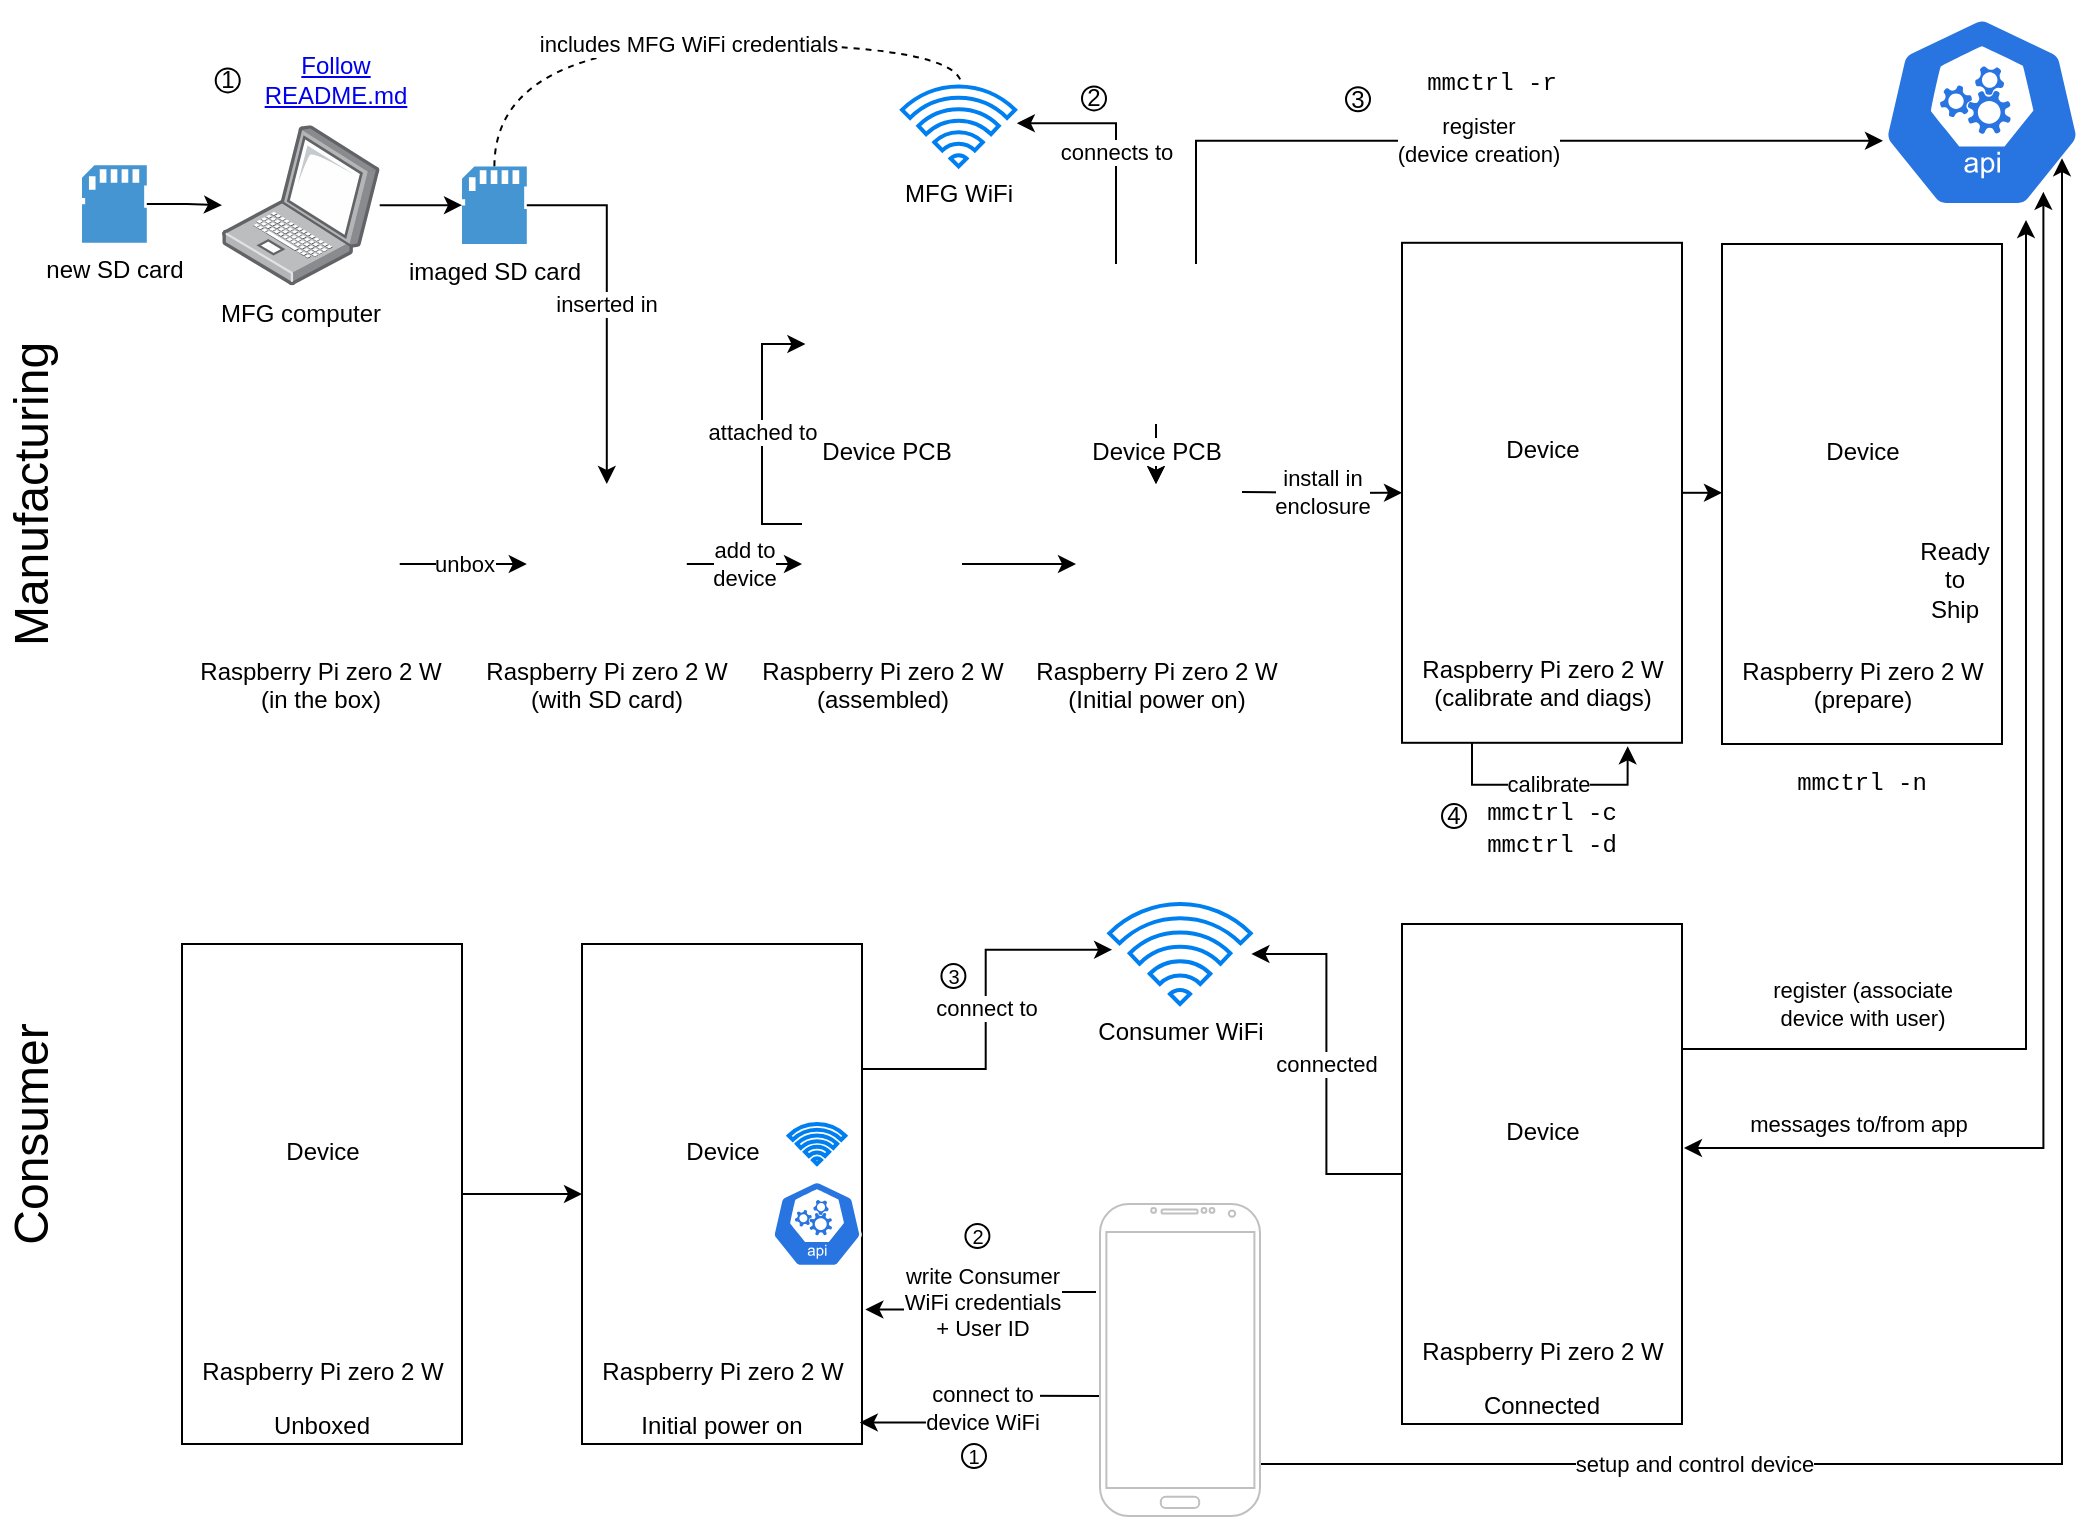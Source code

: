 <mxfile version="24.2.0" type="google" pages="2">
  <diagram id="_6-SYJj8GeqR0tBw9vdf" name="mfg + consumer sequence">
    <mxGraphModel grid="1" page="1" gridSize="10" guides="1" tooltips="1" connect="1" arrows="1" fold="1" pageScale="1" pageWidth="1100" pageHeight="850" math="0" shadow="0">
      <root>
        <mxCell id="0" />
        <mxCell id="1" parent="0" />
        <mxCell id="2HTRzaVqQ2KYLljj5VqZ-11" value="unbox" style="edgeStyle=orthogonalEdgeStyle;rounded=0;orthogonalLoop=1;jettySize=auto;html=1;entryX=0;entryY=0.5;entryDx=0;entryDy=0;" edge="1" parent="1" source="rappBuVn2xcZzMfxdtEI-1" target="2HTRzaVqQ2KYLljj5VqZ-6">
          <mxGeometry relative="1" as="geometry" />
        </mxCell>
        <mxCell id="rappBuVn2xcZzMfxdtEI-1" value="Raspberry Pi zero 2 W&lt;br&gt;(in the box)" style="shape=image;html=1;verticalAlign=top;verticalLabelPosition=bottom;labelBackgroundColor=#ffffff;imageAspect=0;aspect=fixed;image=https://cdn1.iconfinder.com/data/icons/fruit-136/64/Fruit_iconfree_Filled_Outline_raspberry-healthy-organic-food-fruit_icon-128.png" vertex="1" parent="1">
          <mxGeometry x="138.86" y="260" width="80" height="80" as="geometry" />
        </mxCell>
        <mxCell id="2HTRzaVqQ2KYLljj5VqZ-5" style="edgeStyle=orthogonalEdgeStyle;rounded=0;orthogonalLoop=1;jettySize=auto;html=1;" edge="1" parent="1" source="rappBuVn2xcZzMfxdtEI-2" target="2HTRzaVqQ2KYLljj5VqZ-4">
          <mxGeometry relative="1" as="geometry" />
        </mxCell>
        <mxCell id="rappBuVn2xcZzMfxdtEI-2" value="MFG computer" style="image;points=[];aspect=fixed;html=1;align=center;shadow=0;dashed=0;image=img/lib/allied_telesis/computer_and_terminals/Laptop.svg;" vertex="1" parent="1">
          <mxGeometry x="130" y="80.6" width="78.86" height="80" as="geometry" />
        </mxCell>
        <mxCell id="rappBuVn2xcZzMfxdtEI-3" value="Device PCB" style="shape=image;html=1;verticalAlign=top;verticalLabelPosition=bottom;labelBackgroundColor=#ffffff;imageAspect=0;aspect=fixed;image=https://cdn0.iconfinder.com/data/icons/octicons/1024/circuit-board-128.png" vertex="1" parent="1">
          <mxGeometry x="421.71" y="150" width="80" height="80" as="geometry" />
        </mxCell>
        <mxCell id="2HTRzaVqQ2KYLljj5VqZ-3" style="edgeStyle=orthogonalEdgeStyle;rounded=0;orthogonalLoop=1;jettySize=auto;html=1;entryX=0;entryY=0.5;entryDx=0;entryDy=0;entryPerimeter=0;" edge="1" parent="1" source="rappBuVn2xcZzMfxdtEI-5" target="rappBuVn2xcZzMfxdtEI-2">
          <mxGeometry relative="1" as="geometry" />
        </mxCell>
        <mxCell id="rappBuVn2xcZzMfxdtEI-5" value="new SD card" style="pointerEvents=1;shadow=0;dashed=0;html=1;strokeColor=none;fillColor=#4495D1;labelPosition=center;verticalLabelPosition=bottom;verticalAlign=top;align=center;outlineConnect=0;shape=mxgraph.veeam.sd_card;" vertex="1" parent="1">
          <mxGeometry x="60" y="100.6" width="32.4" height="38.8" as="geometry" />
        </mxCell>
        <mxCell id="2HTRzaVqQ2KYLljj5VqZ-1" value="MFG WiFi" style="html=1;verticalLabelPosition=bottom;align=center;labelBackgroundColor=#ffffff;verticalAlign=top;strokeWidth=2;strokeColor=#0080F0;shadow=0;dashed=0;shape=mxgraph.ios7.icons.wifi;pointerEvents=1" vertex="1" parent="1">
          <mxGeometry x="470" y="61.2" width="56.57" height="40" as="geometry" />
        </mxCell>
        <mxCell id="2HTRzaVqQ2KYLljj5VqZ-9" value="inserted in" style="edgeStyle=orthogonalEdgeStyle;rounded=0;orthogonalLoop=1;jettySize=auto;html=1;entryX=0.5;entryY=0;entryDx=0;entryDy=0;" edge="1" parent="1" source="2HTRzaVqQ2KYLljj5VqZ-4" target="2HTRzaVqQ2KYLljj5VqZ-6">
          <mxGeometry relative="1" as="geometry">
            <Array as="points">
              <mxPoint x="322" y="121" />
            </Array>
          </mxGeometry>
        </mxCell>
        <mxCell id="2HTRzaVqQ2KYLljj5VqZ-14" value="includes MFG WiFi credentials" style="edgeStyle=orthogonalEdgeStyle;rounded=0;orthogonalLoop=1;jettySize=auto;html=1;entryX=0.525;entryY=-0.014;entryDx=0;entryDy=0;entryPerimeter=0;endArrow=none;endFill=0;curved=1;dashed=1;" edge="1" parent="1" source="2HTRzaVqQ2KYLljj5VqZ-4" target="2HTRzaVqQ2KYLljj5VqZ-1">
          <mxGeometry relative="1" as="geometry">
            <Array as="points">
              <mxPoint x="266" y="40" />
              <mxPoint x="500" y="40" />
            </Array>
          </mxGeometry>
        </mxCell>
        <mxCell id="2HTRzaVqQ2KYLljj5VqZ-4" value="imaged SD card" style="pointerEvents=1;shadow=0;dashed=0;html=1;strokeColor=none;fillColor=#4495D1;labelPosition=center;verticalLabelPosition=bottom;verticalAlign=top;align=center;outlineConnect=0;shape=mxgraph.veeam.sd_card;" vertex="1" parent="1">
          <mxGeometry x="250" y="101.2" width="32.4" height="38.8" as="geometry" />
        </mxCell>
        <mxCell id="2HTRzaVqQ2KYLljj5VqZ-10" value="connects to" style="edgeStyle=orthogonalEdgeStyle;rounded=0;orthogonalLoop=1;jettySize=auto;html=1;entryX=1.015;entryY=0.46;entryDx=0;entryDy=0;entryPerimeter=0;exitX=0.25;exitY=0;exitDx=0;exitDy=0;" edge="1" parent="1" source="EREeUeVmENVEAvjcl1l2-10" target="2HTRzaVqQ2KYLljj5VqZ-1">
          <mxGeometry x="-0.062" relative="1" as="geometry">
            <mxPoint as="offset" />
            <mxPoint x="595" y="140" as="sourcePoint" />
          </mxGeometry>
        </mxCell>
        <mxCell id="2HTRzaVqQ2KYLljj5VqZ-17" value="add to&lt;br&gt;device" style="edgeStyle=orthogonalEdgeStyle;rounded=0;orthogonalLoop=1;jettySize=auto;html=1;exitX=1;exitY=0.5;exitDx=0;exitDy=0;entryX=0;entryY=0.5;entryDx=0;entryDy=0;" edge="1" parent="1" source="2HTRzaVqQ2KYLljj5VqZ-6" target="2HTRzaVqQ2KYLljj5VqZ-15">
          <mxGeometry relative="1" as="geometry">
            <mxPoint x="688" y="300" as="sourcePoint" />
            <mxPoint x="600" y="300" as="targetPoint" />
            <Array as="points" />
          </mxGeometry>
        </mxCell>
        <mxCell id="2HTRzaVqQ2KYLljj5VqZ-6" value="Raspberry Pi zero 2 W&lt;br&gt;(with SD card)" style="shape=image;html=1;verticalAlign=top;verticalLabelPosition=bottom;labelBackgroundColor=#ffffff;imageAspect=0;aspect=fixed;image=https://cdn1.iconfinder.com/data/icons/fruit-136/64/Fruit_iconfree_Filled_Outline_raspberry-healthy-organic-food-fruit_icon-128.png" vertex="1" parent="1">
          <mxGeometry x="282.4" y="260" width="80" height="80" as="geometry" />
        </mxCell>
        <mxCell id="2HTRzaVqQ2KYLljj5VqZ-16" value="attached to" style="edgeStyle=orthogonalEdgeStyle;rounded=0;orthogonalLoop=1;jettySize=auto;html=1;entryX=0;entryY=0.5;entryDx=0;entryDy=0;exitX=0;exitY=0.25;exitDx=0;exitDy=0;" edge="1" parent="1" source="2HTRzaVqQ2KYLljj5VqZ-15" target="rappBuVn2xcZzMfxdtEI-3">
          <mxGeometry relative="1" as="geometry" />
        </mxCell>
        <mxCell id="2HTRzaVqQ2KYLljj5VqZ-24" value="" style="edgeStyle=orthogonalEdgeStyle;rounded=0;orthogonalLoop=1;jettySize=auto;html=1;entryX=0;entryY=0.5;entryDx=0;entryDy=0;exitX=1;exitY=0.5;exitDx=0;exitDy=0;" edge="1" parent="1" source="EREeUeVmENVEAvjcl1l2-3" target="2HTRzaVqQ2KYLljj5VqZ-25">
          <mxGeometry relative="1" as="geometry">
            <mxPoint x="830" y="300" as="sourcePoint" />
          </mxGeometry>
        </mxCell>
        <mxCell id="EREeUeVmENVEAvjcl1l2-1" value="register&lt;br style=&quot;border-color: var(--border-color);&quot;&gt;(device creation)" style="edgeStyle=orthogonalEdgeStyle;rounded=0;orthogonalLoop=1;jettySize=auto;html=1;exitX=0.75;exitY=0;exitDx=0;exitDy=0;entryX=0.005;entryY=0.63;entryDx=0;entryDy=0;entryPerimeter=0;" edge="1" parent="1" source="EREeUeVmENVEAvjcl1l2-10" target="2HTRzaVqQ2KYLljj5VqZ-20">
          <mxGeometry relative="1" as="geometry">
            <mxPoint x="790" y="260" as="sourcePoint" />
            <Array as="points">
              <mxPoint x="617" y="88" />
            </Array>
          </mxGeometry>
        </mxCell>
        <mxCell id="2HTRzaVqQ2KYLljj5VqZ-54" value="messages to/from app" style="edgeStyle=orthogonalEdgeStyle;rounded=0;orthogonalLoop=1;jettySize=auto;html=1;entryX=1.007;entryY=0.448;entryDx=0;entryDy=0;entryPerimeter=0;startArrow=classic;startFill=1;exitX=0.807;exitY=0.862;exitDx=0;exitDy=0;exitPerimeter=0;" edge="1" parent="1" source="2HTRzaVqQ2KYLljj5VqZ-20" target="2HTRzaVqQ2KYLljj5VqZ-46">
          <mxGeometry x="0.734" y="-12" relative="1" as="geometry">
            <Array as="points">
              <mxPoint x="1041" y="592" />
            </Array>
            <mxPoint as="offset" />
          </mxGeometry>
        </mxCell>
        <mxCell id="2HTRzaVqQ2KYLljj5VqZ-20" value="" style="sketch=0;html=1;dashed=0;whitespace=wrap;fillColor=#2875E2;strokeColor=#ffffff;points=[[0.005,0.63,0],[0.1,0.2,0],[0.9,0.2,0],[0.5,0,0],[0.995,0.63,0],[0.72,0.99,0],[0.5,1,0],[0.28,0.99,0]];verticalLabelPosition=bottom;align=center;verticalAlign=top;shape=mxgraph.kubernetes.icon;prIcon=api" vertex="1" parent="1">
          <mxGeometry x="960" y="19.1" width="100" height="110" as="geometry" />
        </mxCell>
        <mxCell id="2HTRzaVqQ2KYLljj5VqZ-27" value="Unboxed" style="group;verticalAlign=bottom;align=right;fontStyle=0" connectable="0" vertex="1" parent="1">
          <mxGeometry x="110" y="490" width="140" height="250" as="geometry" />
        </mxCell>
        <mxCell id="2HTRzaVqQ2KYLljj5VqZ-28" value="Unboxed" style="rounded=0;whiteSpace=wrap;html=1;align=center;verticalAlign=bottom;fontStyle=0" vertex="1" parent="2HTRzaVqQ2KYLljj5VqZ-27">
          <mxGeometry width="140" height="250" as="geometry" />
        </mxCell>
        <mxCell id="2HTRzaVqQ2KYLljj5VqZ-29" value="Device" style="shape=image;html=1;verticalAlign=top;verticalLabelPosition=bottom;labelBackgroundColor=#ffffff;imageAspect=0;aspect=fixed;image=https://cdn0.iconfinder.com/data/icons/octicons/1024/circuit-board-128.png" vertex="1" parent="2HTRzaVqQ2KYLljj5VqZ-27">
          <mxGeometry x="30" y="10" width="80" height="80" as="geometry" />
        </mxCell>
        <mxCell id="2HTRzaVqQ2KYLljj5VqZ-30" value="Raspberry Pi zero 2 W" style="shape=image;html=1;verticalAlign=top;verticalLabelPosition=bottom;labelBackgroundColor=#ffffff;imageAspect=0;aspect=fixed;image=https://cdn1.iconfinder.com/data/icons/fruit-136/64/Fruit_iconfree_Filled_Outline_raspberry-healthy-organic-food-fruit_icon-128.png" vertex="1" parent="2HTRzaVqQ2KYLljj5VqZ-27">
          <mxGeometry x="30" y="120" width="80" height="80" as="geometry" />
        </mxCell>
        <mxCell id="2HTRzaVqQ2KYLljj5VqZ-31" value="&lt;font style=&quot;font-size: 24px;&quot;&gt;Manufacturing&lt;/font&gt;" style="text;html=1;strokeColor=none;fillColor=none;align=center;verticalAlign=middle;whiteSpace=wrap;rounded=0;rotation=-90;" vertex="1" parent="1">
          <mxGeometry x="-60" y="250" width="190" height="30" as="geometry" />
        </mxCell>
        <mxCell id="2HTRzaVqQ2KYLljj5VqZ-32" value="&lt;font style=&quot;font-size: 24px;&quot;&gt;Consumer&lt;/font&gt;" style="text;html=1;strokeColor=none;fillColor=none;align=center;verticalAlign=middle;whiteSpace=wrap;rounded=0;rotation=-90;" vertex="1" parent="1">
          <mxGeometry x="-60" y="570" width="190" height="30" as="geometry" />
        </mxCell>
        <mxCell id="2HTRzaVqQ2KYLljj5VqZ-44" value="connect to" style="edgeStyle=orthogonalEdgeStyle;rounded=0;orthogonalLoop=1;jettySize=auto;html=1;entryX=0.02;entryY=0.457;entryDx=0;entryDy=0;entryPerimeter=0;exitX=1;exitY=0.25;exitDx=0;exitDy=0;" edge="1" parent="1" source="2HTRzaVqQ2KYLljj5VqZ-34" target="2HTRzaVqQ2KYLljj5VqZ-40">
          <mxGeometry relative="1" as="geometry" />
        </mxCell>
        <mxCell id="2HTRzaVqQ2KYLljj5VqZ-34" value="Initial power on" style="rounded=0;whiteSpace=wrap;html=1;align=center;verticalAlign=bottom;fontStyle=0" vertex="1" parent="1">
          <mxGeometry x="310" y="490" width="140" height="250" as="geometry" />
        </mxCell>
        <mxCell id="2HTRzaVqQ2KYLljj5VqZ-35" value="Device" style="shape=image;html=1;verticalAlign=top;verticalLabelPosition=bottom;labelBackgroundColor=#ffffff;imageAspect=0;aspect=fixed;image=https://cdn0.iconfinder.com/data/icons/octicons/1024/circuit-board-128.png" vertex="1" parent="1">
          <mxGeometry x="340" y="500" width="80" height="80" as="geometry" />
        </mxCell>
        <mxCell id="2HTRzaVqQ2KYLljj5VqZ-36" value="Raspberry Pi zero 2 W" style="shape=image;html=1;verticalAlign=top;verticalLabelPosition=bottom;labelBackgroundColor=#ffffff;imageAspect=0;aspect=fixed;image=https://cdn1.iconfinder.com/data/icons/fruit-136/64/Fruit_iconfree_Filled_Outline_raspberry-healthy-organic-food-fruit_icon-128.png" vertex="1" parent="1">
          <mxGeometry x="340" y="610" width="80" height="80" as="geometry" />
        </mxCell>
        <mxCell id="2HTRzaVqQ2KYLljj5VqZ-37" value="" style="sketch=0;html=1;dashed=0;whitespace=wrap;fillColor=#2875E2;strokeColor=#ffffff;points=[[0.005,0.63,0],[0.1,0.2,0],[0.9,0.2,0],[0.5,0,0],[0.995,0.63,0],[0.72,0.99,0],[0.5,1,0],[0.28,0.99,0]];verticalLabelPosition=bottom;align=center;verticalAlign=top;shape=mxgraph.kubernetes.icon;prIcon=api" vertex="1" parent="1">
          <mxGeometry x="405" y="600" width="45" height="60" as="geometry" />
        </mxCell>
        <mxCell id="2HTRzaVqQ2KYLljj5VqZ-38" value="" style="html=1;verticalLabelPosition=bottom;align=center;labelBackgroundColor=#ffffff;verticalAlign=top;strokeWidth=2;strokeColor=#0080F0;shadow=0;dashed=0;shape=mxgraph.ios7.icons.wifi;pointerEvents=1" vertex="1" parent="1">
          <mxGeometry x="413.36" y="580" width="28.29" height="20" as="geometry" />
        </mxCell>
        <mxCell id="2HTRzaVqQ2KYLljj5VqZ-42" value="connect to&lt;br&gt;device WiFi" style="edgeStyle=orthogonalEdgeStyle;rounded=0;orthogonalLoop=1;jettySize=auto;html=1;entryX=0.992;entryY=0.957;entryDx=0;entryDy=0;exitX=0.025;exitY=0.615;exitDx=0;exitDy=0;exitPerimeter=0;entryPerimeter=0;" edge="1" parent="1" source="2HTRzaVqQ2KYLljj5VqZ-52" target="2HTRzaVqQ2KYLljj5VqZ-34">
          <mxGeometry relative="1" as="geometry" />
        </mxCell>
        <mxCell id="2HTRzaVqQ2KYLljj5VqZ-43" value="write Consumer&lt;br&gt;WiFi credentials &lt;br&gt;+ User ID" style="edgeStyle=orthogonalEdgeStyle;rounded=0;orthogonalLoop=1;jettySize=auto;html=1;exitX=-0.025;exitY=0.282;exitDx=0;exitDy=0;exitPerimeter=0;entryX=1.012;entryY=0.731;entryDx=0;entryDy=0;entryPerimeter=0;" edge="1" parent="1" source="2HTRzaVqQ2KYLljj5VqZ-52" target="2HTRzaVqQ2KYLljj5VqZ-34">
          <mxGeometry relative="1" as="geometry">
            <Array as="points">
              <mxPoint x="510" y="664" />
              <mxPoint x="510" y="673" />
            </Array>
            <mxPoint x="450" y="610" as="targetPoint" />
          </mxGeometry>
        </mxCell>
        <mxCell id="2HTRzaVqQ2KYLljj5VqZ-40" value="Consumer WiFi" style="html=1;verticalLabelPosition=bottom;align=center;labelBackgroundColor=#ffffff;verticalAlign=top;strokeWidth=2;strokeColor=#0080F0;shadow=0;dashed=0;shape=mxgraph.ios7.icons.wifi;pointerEvents=1" vertex="1" parent="1">
          <mxGeometry x="573.65" y="470" width="70.72" height="50" as="geometry" />
        </mxCell>
        <mxCell id="2HTRzaVqQ2KYLljj5VqZ-45" value="Unboxed" style="group;verticalAlign=bottom;align=right;fontStyle=0" connectable="0" vertex="1" parent="1">
          <mxGeometry x="720" y="480" width="140" height="250" as="geometry" />
        </mxCell>
        <mxCell id="2HTRzaVqQ2KYLljj5VqZ-46" value="Connected" style="rounded=0;whiteSpace=wrap;html=1;align=center;verticalAlign=bottom;fontStyle=0" vertex="1" parent="2HTRzaVqQ2KYLljj5VqZ-45">
          <mxGeometry width="140" height="250" as="geometry" />
        </mxCell>
        <mxCell id="2HTRzaVqQ2KYLljj5VqZ-47" value="Device" style="shape=image;html=1;verticalAlign=top;verticalLabelPosition=bottom;labelBackgroundColor=#ffffff;imageAspect=0;aspect=fixed;image=https://cdn0.iconfinder.com/data/icons/octicons/1024/circuit-board-128.png" vertex="1" parent="2HTRzaVqQ2KYLljj5VqZ-45">
          <mxGeometry x="30" y="10" width="80" height="80" as="geometry" />
        </mxCell>
        <mxCell id="2HTRzaVqQ2KYLljj5VqZ-48" value="Raspberry Pi zero 2 W" style="shape=image;html=1;verticalAlign=top;verticalLabelPosition=bottom;labelBackgroundColor=#ffffff;imageAspect=0;aspect=fixed;image=https://cdn1.iconfinder.com/data/icons/fruit-136/64/Fruit_iconfree_Filled_Outline_raspberry-healthy-organic-food-fruit_icon-128.png" vertex="1" parent="2HTRzaVqQ2KYLljj5VqZ-45">
          <mxGeometry x="30" y="120" width="80" height="80" as="geometry" />
        </mxCell>
        <mxCell id="2HTRzaVqQ2KYLljj5VqZ-49" value="connected" style="edgeStyle=orthogonalEdgeStyle;rounded=0;orthogonalLoop=1;jettySize=auto;html=1;entryX=1.005;entryY=0.5;entryDx=0;entryDy=0;entryPerimeter=0;" edge="1" parent="1" source="2HTRzaVqQ2KYLljj5VqZ-46" target="2HTRzaVqQ2KYLljj5VqZ-40">
          <mxGeometry relative="1" as="geometry" />
        </mxCell>
        <mxCell id="2HTRzaVqQ2KYLljj5VqZ-50" value="register (associate&lt;br&gt;device with user)" style="edgeStyle=orthogonalEdgeStyle;rounded=0;orthogonalLoop=1;jettySize=auto;html=1;entryX=0.72;entryY=0.99;entryDx=0;entryDy=0;entryPerimeter=0;exitX=1;exitY=0.25;exitDx=0;exitDy=0;" edge="1" parent="1" source="2HTRzaVqQ2KYLljj5VqZ-46" target="2HTRzaVqQ2KYLljj5VqZ-20">
          <mxGeometry x="-0.693" y="23" relative="1" as="geometry">
            <Array as="points">
              <mxPoint x="1032" y="542" />
            </Array>
            <mxPoint as="offset" />
          </mxGeometry>
        </mxCell>
        <mxCell id="2HTRzaVqQ2KYLljj5VqZ-53" value="setup and control device" style="edgeStyle=orthogonalEdgeStyle;rounded=0;orthogonalLoop=1;jettySize=auto;html=1;entryX=0.893;entryY=0.709;entryDx=0;entryDy=0;entryPerimeter=0;" edge="1" parent="1" source="2HTRzaVqQ2KYLljj5VqZ-52" target="2HTRzaVqQ2KYLljj5VqZ-20">
          <mxGeometry x="-0.589" relative="1" as="geometry">
            <Array as="points">
              <mxPoint x="1050" y="750" />
              <mxPoint x="1050" y="97" />
            </Array>
            <mxPoint as="offset" />
          </mxGeometry>
        </mxCell>
        <mxCell id="2HTRzaVqQ2KYLljj5VqZ-52" value="" style="verticalLabelPosition=bottom;verticalAlign=top;html=1;shadow=0;dashed=0;strokeWidth=1;shape=mxgraph.android.phone2;strokeColor=#c0c0c0;" vertex="1" parent="1">
          <mxGeometry x="569" y="620" width="80" height="156" as="geometry" />
        </mxCell>
        <mxCell id="EREeUeVmENVEAvjcl1l2-2" value="" style="group" connectable="0" vertex="1" parent="1">
          <mxGeometry x="720" y="139.4" width="140" height="250" as="geometry" />
        </mxCell>
        <mxCell id="EREeUeVmENVEAvjcl1l2-3" value="" style="rounded=0;whiteSpace=wrap;html=1;" vertex="1" parent="EREeUeVmENVEAvjcl1l2-2">
          <mxGeometry width="140" height="250" as="geometry" />
        </mxCell>
        <mxCell id="EREeUeVmENVEAvjcl1l2-4" value="Device" style="shape=image;html=1;verticalAlign=top;verticalLabelPosition=bottom;labelBackgroundColor=#ffffff;imageAspect=0;aspect=fixed;image=https://cdn0.iconfinder.com/data/icons/octicons/1024/circuit-board-128.png" vertex="1" parent="EREeUeVmENVEAvjcl1l2-2">
          <mxGeometry x="30" y="10" width="80" height="80" as="geometry" />
        </mxCell>
        <mxCell id="EREeUeVmENVEAvjcl1l2-5" value="Raspberry Pi zero 2 W&lt;br&gt;(calibrate and diags)" style="shape=image;html=1;verticalAlign=top;verticalLabelPosition=bottom;labelBackgroundColor=#ffffff;imageAspect=0;aspect=fixed;image=https://cdn1.iconfinder.com/data/icons/fruit-136/64/Fruit_iconfree_Filled_Outline_raspberry-healthy-organic-food-fruit_icon-128.png" vertex="1" parent="EREeUeVmENVEAvjcl1l2-2">
          <mxGeometry x="30" y="120" width="80" height="80" as="geometry" />
        </mxCell>
        <mxCell id="3_XKQKIbmAIE_FWWQeuR-3" value="calibrate" style="edgeStyle=orthogonalEdgeStyle;rounded=0;orthogonalLoop=1;jettySize=auto;html=1;entryX=0.806;entryY=1.007;entryDx=0;entryDy=0;exitX=0.25;exitY=1;exitDx=0;exitDy=0;entryPerimeter=0;" edge="1" parent="EREeUeVmENVEAvjcl1l2-2" source="EREeUeVmENVEAvjcl1l2-3" target="EREeUeVmENVEAvjcl1l2-3">
          <mxGeometry relative="1" as="geometry">
            <Array as="points">
              <mxPoint x="35" y="271" />
              <mxPoint x="113" y="271" />
            </Array>
            <mxPoint x="-158" y="250.6" as="sourcePoint" />
            <mxPoint x="-88" y="250.6" as="targetPoint" />
          </mxGeometry>
        </mxCell>
        <mxCell id="EREeUeVmENVEAvjcl1l2-12" style="edgeStyle=orthogonalEdgeStyle;rounded=0;orthogonalLoop=1;jettySize=auto;html=1;entryX=0;entryY=0.5;entryDx=0;entryDy=0;" edge="1" parent="1" source="2HTRzaVqQ2KYLljj5VqZ-15" target="EREeUeVmENVEAvjcl1l2-11">
          <mxGeometry relative="1" as="geometry">
            <mxPoint x="560" y="265" as="targetPoint" />
          </mxGeometry>
        </mxCell>
        <mxCell id="2HTRzaVqQ2KYLljj5VqZ-15" value="Raspberry Pi zero 2 W&lt;br&gt;(assembled)" style="shape=image;html=1;verticalAlign=top;verticalLabelPosition=bottom;labelBackgroundColor=#ffffff;imageAspect=0;aspect=fixed;image=https://cdn1.iconfinder.com/data/icons/fruit-136/64/Fruit_iconfree_Filled_Outline_raspberry-healthy-organic-food-fruit_icon-128.png" vertex="1" parent="1">
          <mxGeometry x="420.0" y="260" width="80" height="80" as="geometry" />
        </mxCell>
        <mxCell id="EREeUeVmENVEAvjcl1l2-13" value="install in&lt;br&gt;enclosure" style="edgeStyle=orthogonalEdgeStyle;rounded=0;orthogonalLoop=1;jettySize=auto;html=1;entryX=0;entryY=0.5;entryDx=0;entryDy=0;" edge="1" parent="1" target="EREeUeVmENVEAvjcl1l2-3">
          <mxGeometry relative="1" as="geometry">
            <mxPoint x="640" y="264" as="sourcePoint" />
          </mxGeometry>
        </mxCell>
        <mxCell id="EREeUeVmENVEAvjcl1l2-15" value="" style="group" connectable="0" vertex="1" parent="1">
          <mxGeometry x="880" y="140" width="140" height="250" as="geometry" />
        </mxCell>
        <mxCell id="2HTRzaVqQ2KYLljj5VqZ-25" value="" style="rounded=0;whiteSpace=wrap;html=1;" vertex="1" parent="EREeUeVmENVEAvjcl1l2-15">
          <mxGeometry width="140" height="250" as="geometry" />
        </mxCell>
        <mxCell id="2HTRzaVqQ2KYLljj5VqZ-22" value="Device" style="shape=image;html=1;verticalAlign=top;verticalLabelPosition=bottom;labelBackgroundColor=#ffffff;imageAspect=0;aspect=fixed;image=https://cdn0.iconfinder.com/data/icons/octicons/1024/circuit-board-128.png" vertex="1" parent="EREeUeVmENVEAvjcl1l2-15">
          <mxGeometry x="30" y="10" width="80" height="80" as="geometry" />
        </mxCell>
        <mxCell id="2HTRzaVqQ2KYLljj5VqZ-23" value="Raspberry Pi zero 2 W&lt;br&gt;(prepare)" style="shape=image;html=1;verticalAlign=top;verticalLabelPosition=bottom;labelBackgroundColor=#ffffff;imageAspect=0;aspect=fixed;image=https://cdn1.iconfinder.com/data/icons/fruit-136/64/Fruit_iconfree_Filled_Outline_raspberry-healthy-organic-food-fruit_icon-128.png" vertex="1" parent="EREeUeVmENVEAvjcl1l2-15">
          <mxGeometry x="30" y="120" width="80" height="80" as="geometry" />
        </mxCell>
        <mxCell id="EREeUeVmENVEAvjcl1l2-14" value="Ready&lt;br&gt;to&lt;br&gt;Ship" style="shape=image;html=1;verticalAlign=top;verticalLabelPosition=bottom;labelBackgroundColor=#ffffff;imageAspect=0;aspect=fixed;image=https://cdn2.iconfinder.com/data/icons/boxicons-regular-vol-3/24/bx-package-128.png" vertex="1" parent="EREeUeVmENVEAvjcl1l2-15">
          <mxGeometry x="92" y="92" width="48" height="48" as="geometry" />
        </mxCell>
        <mxCell id="EREeUeVmENVEAvjcl1l2-16" style="edgeStyle=orthogonalEdgeStyle;rounded=0;orthogonalLoop=1;jettySize=auto;html=1;entryX=0;entryY=0.5;entryDx=0;entryDy=0;" edge="1" parent="1" source="2HTRzaVqQ2KYLljj5VqZ-28" target="2HTRzaVqQ2KYLljj5VqZ-34">
          <mxGeometry relative="1" as="geometry" />
        </mxCell>
        <mxCell id="EREeUeVmENVEAvjcl1l2-17" value="2" style="ellipse;whiteSpace=wrap;html=1;aspect=fixed;" vertex="1" parent="1">
          <mxGeometry x="560" y="61.2" width="12" height="12" as="geometry" />
        </mxCell>
        <mxCell id="EREeUeVmENVEAvjcl1l2-18" value="3" style="ellipse;whiteSpace=wrap;html=1;aspect=fixed;" vertex="1" parent="1">
          <mxGeometry x="692" y="61.6" width="12" height="12" as="geometry" />
        </mxCell>
        <mxCell id="AW7mKYYzNDVskBBEl-be-1" value="1" style="ellipse;whiteSpace=wrap;html=1;aspect=fixed;fontSize=10;" vertex="1" parent="1">
          <mxGeometry x="500.0" y="740" width="12" height="12" as="geometry" />
        </mxCell>
        <mxCell id="AW7mKYYzNDVskBBEl-be-2" value="2" style="ellipse;whiteSpace=wrap;html=1;aspect=fixed;fontSize=10;" vertex="1" parent="1">
          <mxGeometry x="501.71" y="630" width="12" height="12" as="geometry" />
        </mxCell>
        <mxCell id="AW7mKYYzNDVskBBEl-be-3" value="3" style="ellipse;whiteSpace=wrap;html=1;aspect=fixed;fontSize=10;" vertex="1" parent="1">
          <mxGeometry x="489.71" y="500" width="12" height="12" as="geometry" />
        </mxCell>
        <mxCell id="mffoovdQtc5DxTsnuNKi-1" value="&lt;font face=&quot;Courier New&quot;&gt;mmctrl -c&lt;/font&gt;" style="text;html=1;strokeColor=none;fillColor=none;align=center;verticalAlign=middle;whiteSpace=wrap;rounded=0;" vertex="1" parent="1">
          <mxGeometry x="740" y="416" width="110" height="16" as="geometry" />
        </mxCell>
        <mxCell id="mffoovdQtc5DxTsnuNKi-2" value="&lt;font face=&quot;Courier New&quot;&gt;mmctrl -r&lt;/font&gt;" style="text;html=1;strokeColor=none;fillColor=none;align=center;verticalAlign=middle;whiteSpace=wrap;rounded=0;" vertex="1" parent="1">
          <mxGeometry x="710" y="43.6" width="110" height="30" as="geometry" />
        </mxCell>
        <mxCell id="mffoovdQtc5DxTsnuNKi-3" value="&lt;font face=&quot;Courier New&quot;&gt;mmctrl -d&lt;/font&gt;" style="text;html=1;strokeColor=none;fillColor=none;align=center;verticalAlign=middle;whiteSpace=wrap;rounded=0;" vertex="1" parent="1">
          <mxGeometry x="740" y="432" width="110" height="15" as="geometry" />
        </mxCell>
        <mxCell id="mffoovdQtc5DxTsnuNKi-4" value="4" style="ellipse;whiteSpace=wrap;html=1;aspect=fixed;" vertex="1" parent="1">
          <mxGeometry x="740" y="420" width="12" height="12" as="geometry" />
        </mxCell>
        <mxCell id="mffoovdQtc5DxTsnuNKi-5" value="1" style="ellipse;whiteSpace=wrap;html=1;aspect=fixed;" vertex="1" parent="1">
          <mxGeometry x="126.86" y="52.2" width="12" height="12" as="geometry" />
        </mxCell>
        <mxCell id="mffoovdQtc5DxTsnuNKi-6" value="&lt;a href=&quot;https://source.cloud.google.com/mosquitomax-364012/MosquitoMax/+/master:device_controller/README.md&quot;&gt;Follow README.md&lt;/a&gt;" style="text;html=1;strokeColor=none;fillColor=none;align=center;verticalAlign=middle;whiteSpace=wrap;rounded=0;" vertex="1" parent="1">
          <mxGeometry x="142" y="43.2" width="90" height="30" as="geometry" />
        </mxCell>
        <mxCell id="mffoovdQtc5DxTsnuNKi-10" value="" style="edgeStyle=orthogonalEdgeStyle;rounded=0;orthogonalLoop=1;jettySize=auto;html=1;" edge="1" parent="1" source="EREeUeVmENVEAvjcl1l2-10" target="EREeUeVmENVEAvjcl1l2-11">
          <mxGeometry relative="1" as="geometry" />
        </mxCell>
        <mxCell id="mffoovdQtc5DxTsnuNKi-11" value="" style="edgeStyle=orthogonalEdgeStyle;rounded=0;orthogonalLoop=1;jettySize=auto;html=1;" edge="1" parent="1" source="EREeUeVmENVEAvjcl1l2-10" target="EREeUeVmENVEAvjcl1l2-11">
          <mxGeometry relative="1" as="geometry" />
        </mxCell>
        <mxCell id="EREeUeVmENVEAvjcl1l2-10" value="Device PCB" style="shape=image;html=1;verticalAlign=top;verticalLabelPosition=bottom;labelBackgroundColor=#ffffff;imageAspect=0;aspect=fixed;image=https://cdn0.iconfinder.com/data/icons/octicons/1024/circuit-board-128.png" vertex="1" parent="1">
          <mxGeometry x="557" y="150" width="80" height="80" as="geometry" />
        </mxCell>
        <mxCell id="EREeUeVmENVEAvjcl1l2-11" value="Raspberry Pi zero 2 W&lt;br&gt;(Initial power on)" style="shape=image;html=1;verticalAlign=top;verticalLabelPosition=bottom;labelBackgroundColor=#ffffff;imageAspect=0;aspect=fixed;image=https://cdn1.iconfinder.com/data/icons/fruit-136/64/Fruit_iconfree_Filled_Outline_raspberry-healthy-organic-food-fruit_icon-128.png" vertex="1" parent="1">
          <mxGeometry x="557" y="260" width="80" height="80" as="geometry" />
        </mxCell>
        <mxCell id="mffoovdQtc5DxTsnuNKi-12" value="&lt;font face=&quot;Courier New&quot;&gt;mmctrl -n&lt;/font&gt;" style="text;html=1;strokeColor=none;fillColor=none;align=center;verticalAlign=middle;whiteSpace=wrap;rounded=0;" vertex="1" parent="1">
          <mxGeometry x="895" y="401" width="110" height="15" as="geometry" />
        </mxCell>
      </root>
    </mxGraphModel>
  </diagram>
  <diagram id="DfeSB-K8MPAX86OK0JnR" name="consumer setup app flow">
    <mxGraphModel grid="1" page="1" gridSize="10" guides="1" tooltips="1" connect="1" arrows="1" fold="1" pageScale="1" pageWidth="850" pageHeight="1100" math="0" shadow="0">
      <root>
        <mxCell id="0" />
        <mxCell id="1" parent="0" />
        <mxCell id="vknHuXQ1hQmmTv8hNad_-5" style="edgeStyle=orthogonalEdgeStyle;rounded=0;orthogonalLoop=1;jettySize=auto;html=1;" edge="1" parent="1" source="vknHuXQ1hQmmTv8hNad_-1" target="vknHuXQ1hQmmTv8hNad_-2">
          <mxGeometry relative="1" as="geometry" />
        </mxCell>
        <mxCell id="vknHuXQ1hQmmTv8hNad_-1" value="User plug in device, wait for solid white LED" style="ellipse;whiteSpace=wrap;html=1;" vertex="1" parent="1">
          <mxGeometry x="205" y="50" width="120" height="80" as="geometry" />
        </mxCell>
        <mxCell id="PahIFVY987cNCxwHOM6D-11" style="edgeStyle=orthogonalEdgeStyle;rounded=0;orthogonalLoop=1;jettySize=auto;html=1;" edge="1" parent="1" source="vknHuXQ1hQmmTv8hNad_-2" target="PahIFVY987cNCxwHOM6D-1">
          <mxGeometry relative="1" as="geometry" />
        </mxCell>
        <mxCell id="vknHuXQ1hQmmTv8hNad_-2" value="User press reset button until LED flashes blue" style="ellipse;whiteSpace=wrap;html=1;" vertex="1" parent="1">
          <mxGeometry x="205" y="160" width="120" height="80" as="geometry" />
        </mxCell>
        <mxCell id="PahIFVY987cNCxwHOM6D-13" style="edgeStyle=orthogonalEdgeStyle;rounded=0;orthogonalLoop=1;jettySize=auto;html=1;entryX=0;entryY=0.5;entryDx=0;entryDy=0;" edge="1" parent="1" source="vknHuXQ1hQmmTv8hNad_-3" target="PahIFVY987cNCxwHOM6D-2">
          <mxGeometry relative="1" as="geometry" />
        </mxCell>
        <mxCell id="vknHuXQ1hQmmTv8hNad_-3" value="User selects desired WiFi the device should connect to and provides the password" style="ellipse;whiteSpace=wrap;html=1;" vertex="1" parent="1">
          <mxGeometry x="168.75" y="360" width="190" height="80" as="geometry" />
        </mxCell>
        <mxCell id="PahIFVY987cNCxwHOM6D-9" style="edgeStyle=orthogonalEdgeStyle;rounded=0;orthogonalLoop=1;jettySize=auto;html=1;entryX=0.5;entryY=0;entryDx=0;entryDy=0;" edge="1" parent="1" source="vknHuXQ1hQmmTv8hNad_-4" target="PahIFVY987cNCxwHOM6D-6">
          <mxGeometry relative="1" as="geometry" />
        </mxCell>
        <mxCell id="vknHuXQ1hQmmTv8hNad_-4" value="app connects to &quot;mm_device&quot;" style="ellipse;whiteSpace=wrap;html=1;" vertex="1" parent="1">
          <mxGeometry x="205.63" y="470" width="116.25" height="60" as="geometry" />
        </mxCell>
        <mxCell id="PahIFVY987cNCxwHOM6D-12" style="edgeStyle=orthogonalEdgeStyle;rounded=0;orthogonalLoop=1;jettySize=auto;html=1;" edge="1" parent="1" source="PahIFVY987cNCxwHOM6D-1" target="vknHuXQ1hQmmTv8hNad_-3">
          <mxGeometry relative="1" as="geometry">
            <Array as="points">
              <mxPoint x="270" y="370" />
              <mxPoint x="270" y="370" />
            </Array>
          </mxGeometry>
        </mxCell>
        <mxCell id="PahIFVY987cNCxwHOM6D-1" value="Show user available SSIDs and let them choose which SSID the device should connect to" style="ellipse;whiteSpace=wrap;html=1;" vertex="1" parent="1">
          <mxGeometry x="161.25" y="260" width="207.5" height="80" as="geometry" />
        </mxCell>
        <mxCell id="PahIFVY987cNCxwHOM6D-5" style="edgeStyle=orthogonalEdgeStyle;rounded=0;orthogonalLoop=1;jettySize=auto;html=1;entryX=0;entryY=0.5;entryDx=0;entryDy=0;" edge="1" parent="1" source="PahIFVY987cNCxwHOM6D-2" target="PahIFVY987cNCxwHOM6D-4">
          <mxGeometry relative="1" as="geometry" />
        </mxCell>
        <mxCell id="PahIFVY987cNCxwHOM6D-14" style="edgeStyle=orthogonalEdgeStyle;rounded=0;orthogonalLoop=1;jettySize=auto;html=1;entryX=1;entryY=0.5;entryDx=0;entryDy=0;exitX=0.5;exitY=1;exitDx=0;exitDy=0;" edge="1" parent="1" source="PahIFVY987cNCxwHOM6D-2" target="vknHuXQ1hQmmTv8hNad_-4">
          <mxGeometry relative="1" as="geometry" />
        </mxCell>
        <mxCell id="PahIFVY987cNCxwHOM6D-2" value="Ask the user for the password for the chosen network" style="ellipse;whiteSpace=wrap;html=1;" vertex="1" parent="1">
          <mxGeometry x="401" y="360" width="127.5" height="80" as="geometry" />
        </mxCell>
        <mxCell id="PahIFVY987cNCxwHOM6D-19" style="edgeStyle=orthogonalEdgeStyle;rounded=0;orthogonalLoop=1;jettySize=auto;html=1;entryX=1;entryY=0.5;entryDx=0;entryDy=0;exitX=0.513;exitY=0.888;exitDx=0;exitDy=0;exitPerimeter=0;dashed=1;" edge="1" parent="1" source="PahIFVY987cNCxwHOM6D-4" target="PahIFVY987cNCxwHOM6D-17">
          <mxGeometry relative="1" as="geometry">
            <Array as="points">
              <mxPoint x="640" y="770" />
            </Array>
          </mxGeometry>
        </mxCell>
        <mxCell id="PahIFVY987cNCxwHOM6D-4" value="Save SSID and password for later" style="shape=document;whiteSpace=wrap;html=1;boundedLbl=1;" vertex="1" parent="1">
          <mxGeometry x="578.5" y="360" width="120" height="80" as="geometry" />
        </mxCell>
        <mxCell id="PahIFVY987cNCxwHOM6D-10" value="[fail]" style="edgeStyle=orthogonalEdgeStyle;rounded=0;orthogonalLoop=1;jettySize=auto;html=1;entryX=0;entryY=0.5;entryDx=0;entryDy=0;" edge="1" parent="1" source="PahIFVY987cNCxwHOM6D-6" target="PahIFVY987cNCxwHOM6D-8">
          <mxGeometry relative="1" as="geometry" />
        </mxCell>
        <mxCell id="PahIFVY987cNCxwHOM6D-15" value="[success]" style="edgeStyle=orthogonalEdgeStyle;rounded=0;orthogonalLoop=1;jettySize=auto;html=1;" edge="1" parent="1" source="PahIFVY987cNCxwHOM6D-6" target="PahIFVY987cNCxwHOM6D-7">
          <mxGeometry relative="1" as="geometry" />
        </mxCell>
        <mxCell id="PahIFVY987cNCxwHOM6D-6" value="" style="rhombus;whiteSpace=wrap;html=1;" vertex="1" parent="1">
          <mxGeometry x="248.75" y="570" width="30" height="30" as="geometry" />
        </mxCell>
        <mxCell id="PahIFVY987cNCxwHOM6D-18" value="" style="edgeStyle=orthogonalEdgeStyle;rounded=0;orthogonalLoop=1;jettySize=auto;html=1;" edge="1" parent="1" source="PahIFVY987cNCxwHOM6D-7" target="PahIFVY987cNCxwHOM6D-17">
          <mxGeometry relative="1" as="geometry" />
        </mxCell>
        <mxCell id="PahIFVY987cNCxwHOM6D-7" value="phone connected to &quot;mm_device&quot;" style="ellipse;whiteSpace=wrap;html=1;" vertex="1" parent="1">
          <mxGeometry x="205" y="640" width="116.25" height="60" as="geometry" />
        </mxCell>
        <mxCell id="PahIFVY987cNCxwHOM6D-16" style="edgeStyle=orthogonalEdgeStyle;rounded=0;orthogonalLoop=1;jettySize=auto;html=1;entryX=1;entryY=0.5;entryDx=0;entryDy=0;exitX=0.5;exitY=1;exitDx=0;exitDy=0;" edge="1" parent="1" source="PahIFVY987cNCxwHOM6D-8" target="PahIFVY987cNCxwHOM6D-7">
          <mxGeometry relative="1" as="geometry" />
        </mxCell>
        <mxCell id="PahIFVY987cNCxwHOM6D-8" value="show instructions and provide link to settings to user can connect to mm_device" style="ellipse;whiteSpace=wrap;html=1;" vertex="1" parent="1">
          <mxGeometry x="358.75" y="547.5" width="180" height="75" as="geometry" />
        </mxCell>
        <mxCell id="PahIFVY987cNCxwHOM6D-21" value="" style="edgeStyle=orthogonalEdgeStyle;rounded=0;orthogonalLoop=1;jettySize=auto;html=1;" edge="1" parent="1" source="PahIFVY987cNCxwHOM6D-17" target="PahIFVY987cNCxwHOM6D-20">
          <mxGeometry relative="1" as="geometry" />
        </mxCell>
        <mxCell id="PahIFVY987cNCxwHOM6D-17" value="Call API to configure device" style="ellipse;whiteSpace=wrap;html=1;" vertex="1" parent="1">
          <mxGeometry x="205" y="740" width="116.25" height="60" as="geometry" />
        </mxCell>
        <mxCell id="PahIFVY987cNCxwHOM6D-23" value="" style="edgeStyle=orthogonalEdgeStyle;rounded=0;orthogonalLoop=1;jettySize=auto;html=1;" edge="1" parent="1" source="PahIFVY987cNCxwHOM6D-20" target="PahIFVY987cNCxwHOM6D-22">
          <mxGeometry relative="1" as="geometry" />
        </mxCell>
        <mxCell id="PahIFVY987cNCxwHOM6D-20" value="Device will not respond to phone, so the app should show a spinning icon" style="ellipse;whiteSpace=wrap;html=1;" vertex="1" parent="1">
          <mxGeometry x="175.63" y="840" width="175" height="70" as="geometry" />
        </mxCell>
        <mxCell id="PahIFVY987cNCxwHOM6D-27" style="edgeStyle=orthogonalEdgeStyle;rounded=0;orthogonalLoop=1;jettySize=auto;html=1;entryX=0.5;entryY=0;entryDx=0;entryDy=0;" edge="1" parent="1" source="PahIFVY987cNCxwHOM6D-22" target="PahIFVY987cNCxwHOM6D-25">
          <mxGeometry relative="1" as="geometry" />
        </mxCell>
        <mxCell id="PahIFVY987cNCxwHOM6D-22" value="Phone should check for owner record to be updated in cloud" style="ellipse;whiteSpace=wrap;html=1;" vertex="1" parent="1">
          <mxGeometry x="191.57" y="950" width="144.37" height="70" as="geometry" />
        </mxCell>
        <mxCell id="PahIFVY987cNCxwHOM6D-30" value="[fail/timeout]" style="edgeStyle=orthogonalEdgeStyle;rounded=0;orthogonalLoop=1;jettySize=auto;html=1;entryX=1;entryY=0.5;entryDx=0;entryDy=0;" edge="1" parent="1" source="PahIFVY987cNCxwHOM6D-25" target="PahIFVY987cNCxwHOM6D-29">
          <mxGeometry relative="1" as="geometry" />
        </mxCell>
        <mxCell id="PahIFVY987cNCxwHOM6D-33" value="[success]" style="edgeStyle=orthogonalEdgeStyle;rounded=0;orthogonalLoop=1;jettySize=auto;html=1;" edge="1" parent="1" source="PahIFVY987cNCxwHOM6D-25" target="PahIFVY987cNCxwHOM6D-32">
          <mxGeometry relative="1" as="geometry" />
        </mxCell>
        <mxCell id="PahIFVY987cNCxwHOM6D-25" value="" style="rhombus;whiteSpace=wrap;html=1;" vertex="1" parent="1">
          <mxGeometry x="248.13" y="1040" width="30" height="30" as="geometry" />
        </mxCell>
        <mxCell id="PahIFVY987cNCxwHOM6D-31" style="edgeStyle=orthogonalEdgeStyle;rounded=0;orthogonalLoop=1;jettySize=auto;html=1;entryX=0;entryY=0.5;entryDx=0;entryDy=0;exitX=0.5;exitY=0;exitDx=0;exitDy=0;" edge="1" parent="1" source="PahIFVY987cNCxwHOM6D-29" target="PahIFVY987cNCxwHOM6D-1">
          <mxGeometry relative="1" as="geometry" />
        </mxCell>
        <mxCell id="PahIFVY987cNCxwHOM6D-29" value="Display error message and start over" style="ellipse;whiteSpace=wrap;html=1;" vertex="1" parent="1">
          <mxGeometry x="41.32" y="1025" width="116.25" height="60" as="geometry" />
        </mxCell>
        <mxCell id="PahIFVY987cNCxwHOM6D-32" value="Display success message then navigate to MyDevices" style="ellipse;whiteSpace=wrap;html=1;" vertex="1" parent="1">
          <mxGeometry x="374.94" y="1025" width="154.06" height="60" as="geometry" />
        </mxCell>
      </root>
    </mxGraphModel>
  </diagram>
</mxfile>
